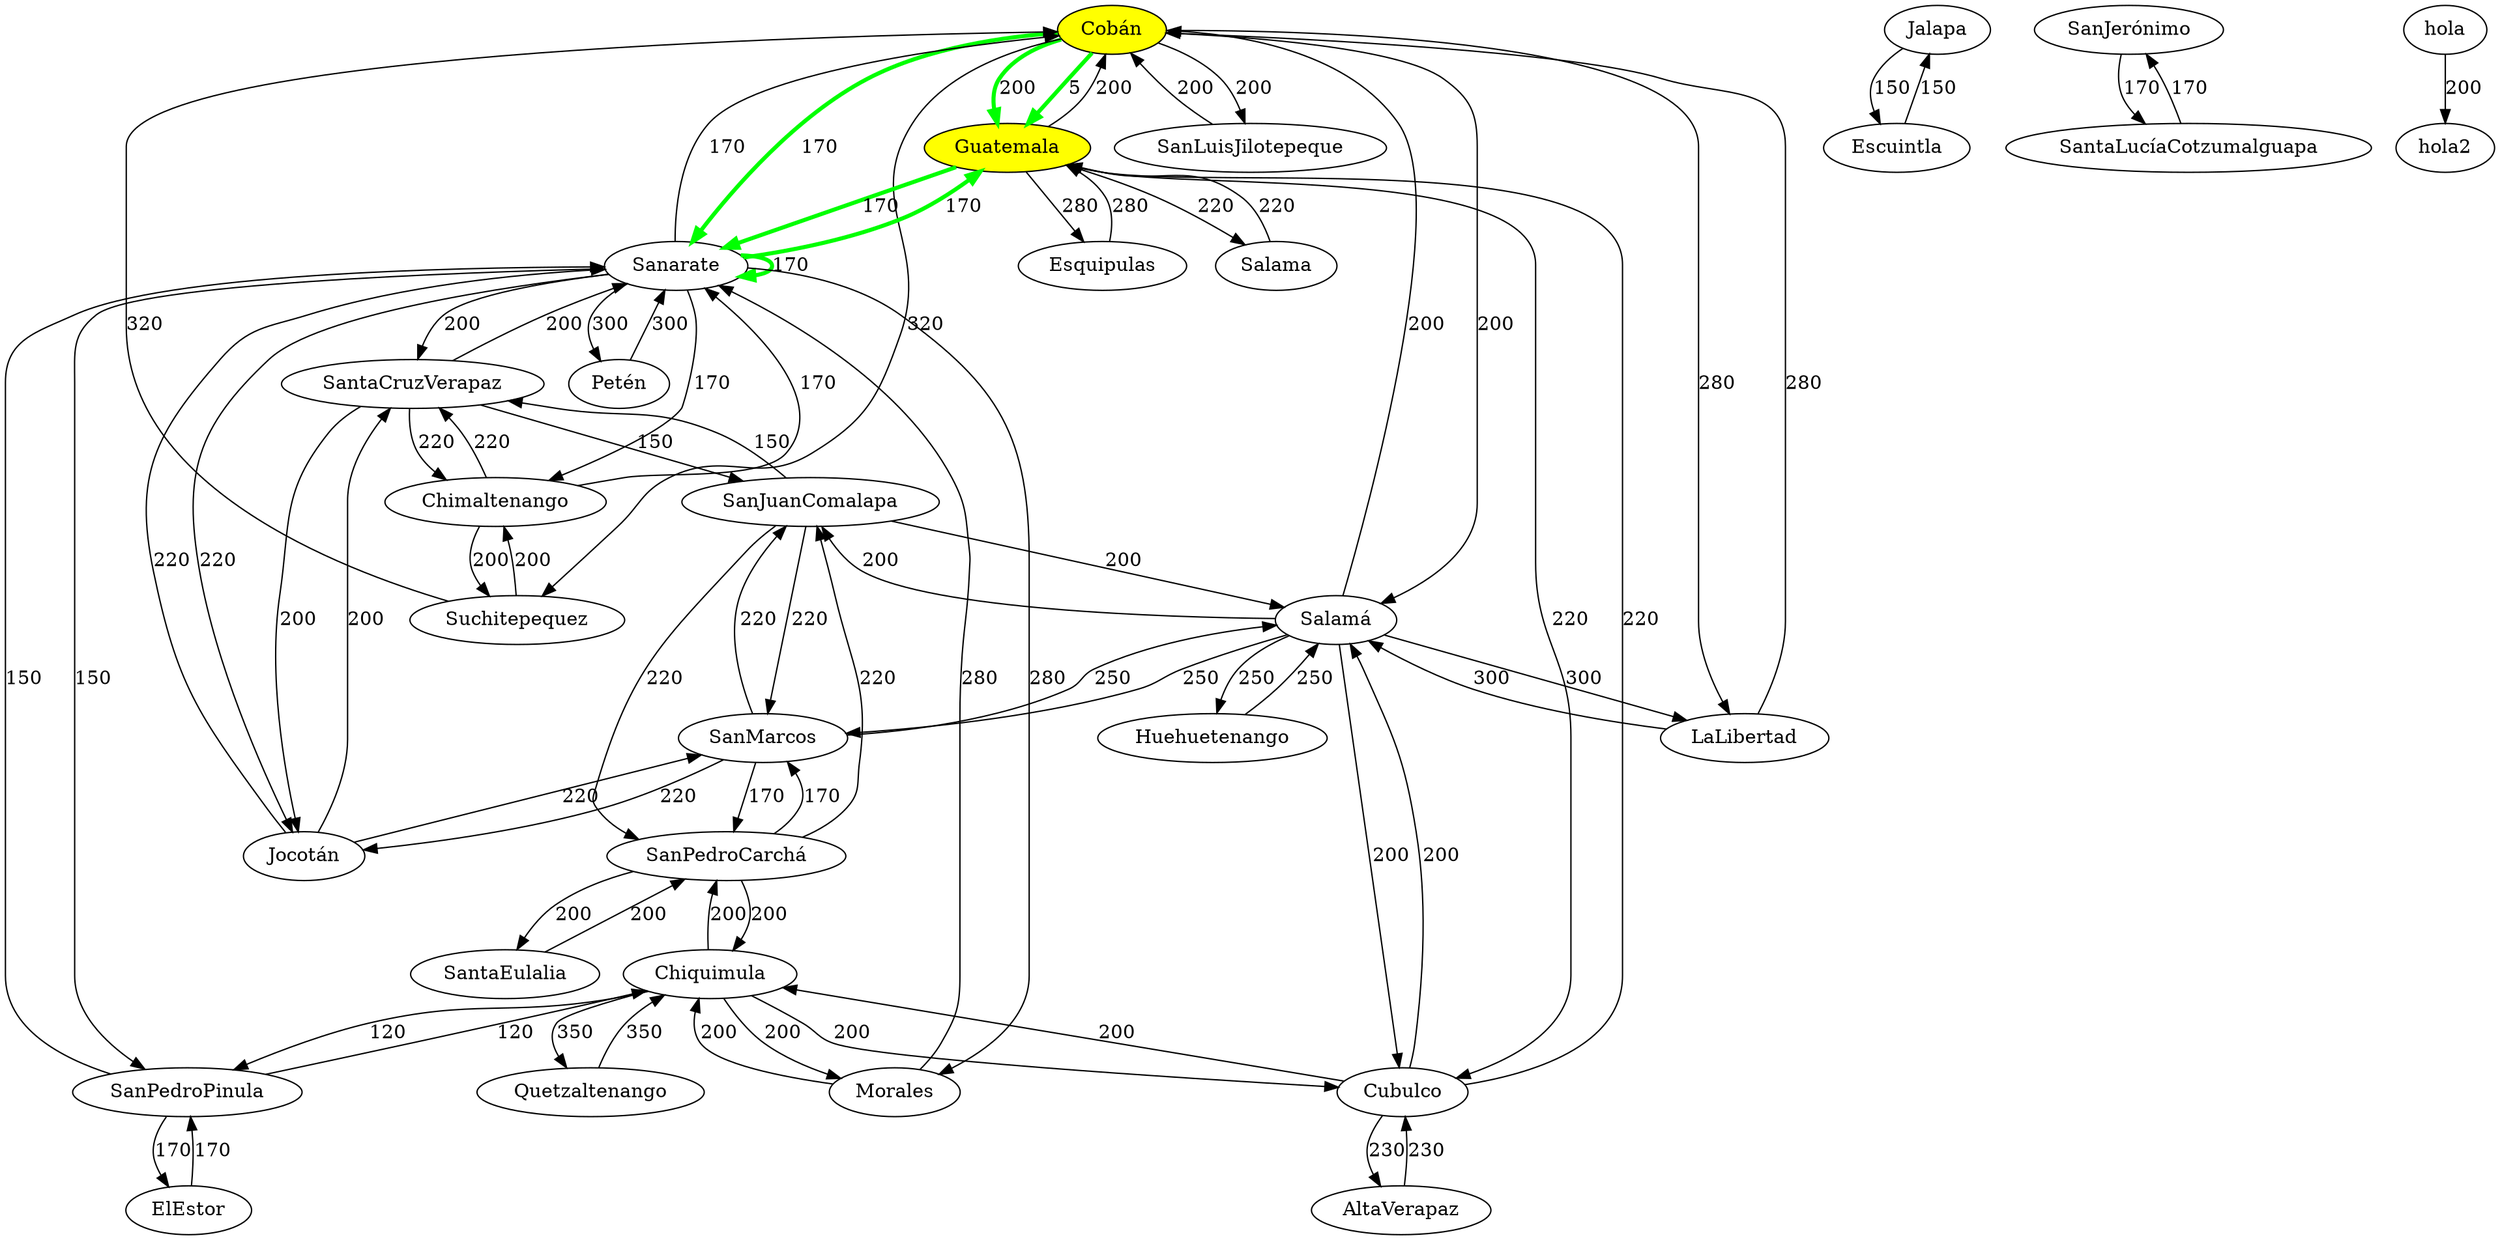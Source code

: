 digraph G {
Cobán [style=filled, fillcolor=yellow];
Cobán -> Guatemala [label="200", color="green", penwidth=3, style=bold,];
Cobán -> Guatemala [label="5", color="green", penwidth=3, style=bold,];
Cobán -> Salamá [label="200", color="black"];
Cobán -> Suchitepequez [label="320", color="black"];
Cobán -> LaLibertad [label="280", color="black"];
Cobán -> Sanarate [label="170", color="green", penwidth=3, style=bold,];
Cobán -> SanLuisJilotepeque [label="200", color="black"];
Guatemala [style=filled, fillcolor=yellow];
Guatemala -> Cobán [label="200", color="black"];
Guatemala -> Esquipulas [label="280", color="black"];
Guatemala -> Cubulco [label="220", color="black"];
Guatemala -> Salama [label="220", color="black"];
Guatemala -> Sanarate [label="170", color="green", penwidth=3, style=bold,];
Jalapa -> Escuintla [label="150", color="black"];
Escuintla -> Jalapa [label="150", color="black"];
Chiquimula -> Quetzaltenango [label="350", color="black"];
Chiquimula -> SanPedroPinula [label="120", color="black"];
Chiquimula -> Morales [label="200", color="black"];
Chiquimula -> SanPedroCarchá [label="200", color="black"];
Chiquimula -> Cubulco [label="200", color="black"];
Quetzaltenango -> Chiquimula [label="350", color="black"];
Sanarate -> Petén [label="300", color="black"];
Sanarate -> Jocotán [label="220", color="black"];
Sanarate -> Morales [label="280", color="black"];
Sanarate -> Chimaltenango [label="170", color="black"];
Sanarate -> SantaCruzVerapaz [label="200", color="black"];
Sanarate -> Cobán [label="170", color="black"];
Sanarate -> SanPedroPinula [label="150", color="black"];
Sanarate -> Sanarate [label="170", color="green", penwidth=3, style=bold,];
Sanarate -> Guatemala [label="170", color="green", penwidth=3, style=bold,];
Petén -> Sanarate [label="300", color="black"];
Salamá -> Huehuetenango [label="250", color="black"];
Salamá -> Cobán [label="200", color="black"];
Salamá -> LaLibertad [label="300", color="black"];
Salamá -> SanMarcos [label="250", color="black"];
Salamá -> Cubulco [label="200", color="black"];
Salamá -> SanJuanComalapa [label="200", color="black"];
Huehuetenango -> Salamá [label="250", color="black"];
Chimaltenango -> Suchitepequez [label="200", color="black"];
Chimaltenango -> SantaCruzVerapaz [label="220", color="black"];
Chimaltenango -> Sanarate [label="170", color="black"];
Suchitepequez -> Chimaltenango [label="200", color="black"];
Suchitepequez -> Cobán [label="320", color="black"];
Cubulco -> AltaVerapaz [label="230", color="black"];
Cubulco -> Salamá [label="200", color="black"];
Cubulco -> Guatemala [label="220", color="black"];
Cubulco -> Chiquimula [label="200", color="black"];
AltaVerapaz -> Cubulco [label="230", color="black"];
SanJuanComalapa -> SantaCruzVerapaz [label="150", color="black"];
SanJuanComalapa -> SanMarcos [label="220", color="black"];
SanJuanComalapa -> SanPedroCarchá [label="220", color="black"];
SanJuanComalapa -> Salamá [label="200", color="black"];
SantaCruzVerapaz -> SanJuanComalapa [label="150", color="black"];
SantaCruzVerapaz -> Chimaltenango [label="220", color="black"];
SantaCruzVerapaz -> Sanarate [label="200", color="black"];
SantaCruzVerapaz -> Jocotán [label="200", color="black"];
SanJerónimo -> SantaLucíaCotzumalguapa [label="170", color="black"];
SantaLucíaCotzumalguapa -> SanJerónimo [label="170", color="black"];
SanPedroCarchá -> SantaEulalia [label="200", color="black"];
SanPedroCarchá -> SanMarcos [label="170", color="black"];
SanPedroCarchá -> Chiquimula [label="200", color="black"];
SanPedroCarchá -> SanJuanComalapa [label="220", color="black"];
SantaEulalia -> SanPedroCarchá [label="200", color="black"];
Jocotán -> Sanarate [label="220", color="black"];
Jocotán -> SanMarcos [label="220", color="black"];
Jocotán -> SantaCruzVerapaz [label="200", color="black"];
Morales -> Sanarate [label="280", color="black"];
Morales -> Chiquimula [label="200", color="black"];
SanPedroPinula -> Chiquimula [label="120", color="black"];
SanPedroPinula -> ElEstor [label="170", color="black"];
SanPedroPinula -> Sanarate [label="150", color="black"];
ElEstor -> SanPedroPinula [label="170", color="black"];
Esquipulas -> Guatemala [label="280", color="black"];
LaLibertad -> Salamá [label="300", color="black"];
LaLibertad -> Cobán [label="280", color="black"];
SanMarcos -> Salamá [label="250", color="black"];
SanMarcos -> Jocotán [label="220", color="black"];
SanMarcos -> SanJuanComalapa [label="220", color="black"];
SanMarcos -> SanPedroCarchá [label="170", color="black"];
Salama -> Guatemala [label="220", color="black"];
SanLuisJilotepeque -> Cobán [label="200", color="black"];
hola -> hola2 [label="200", color="black"];
}
